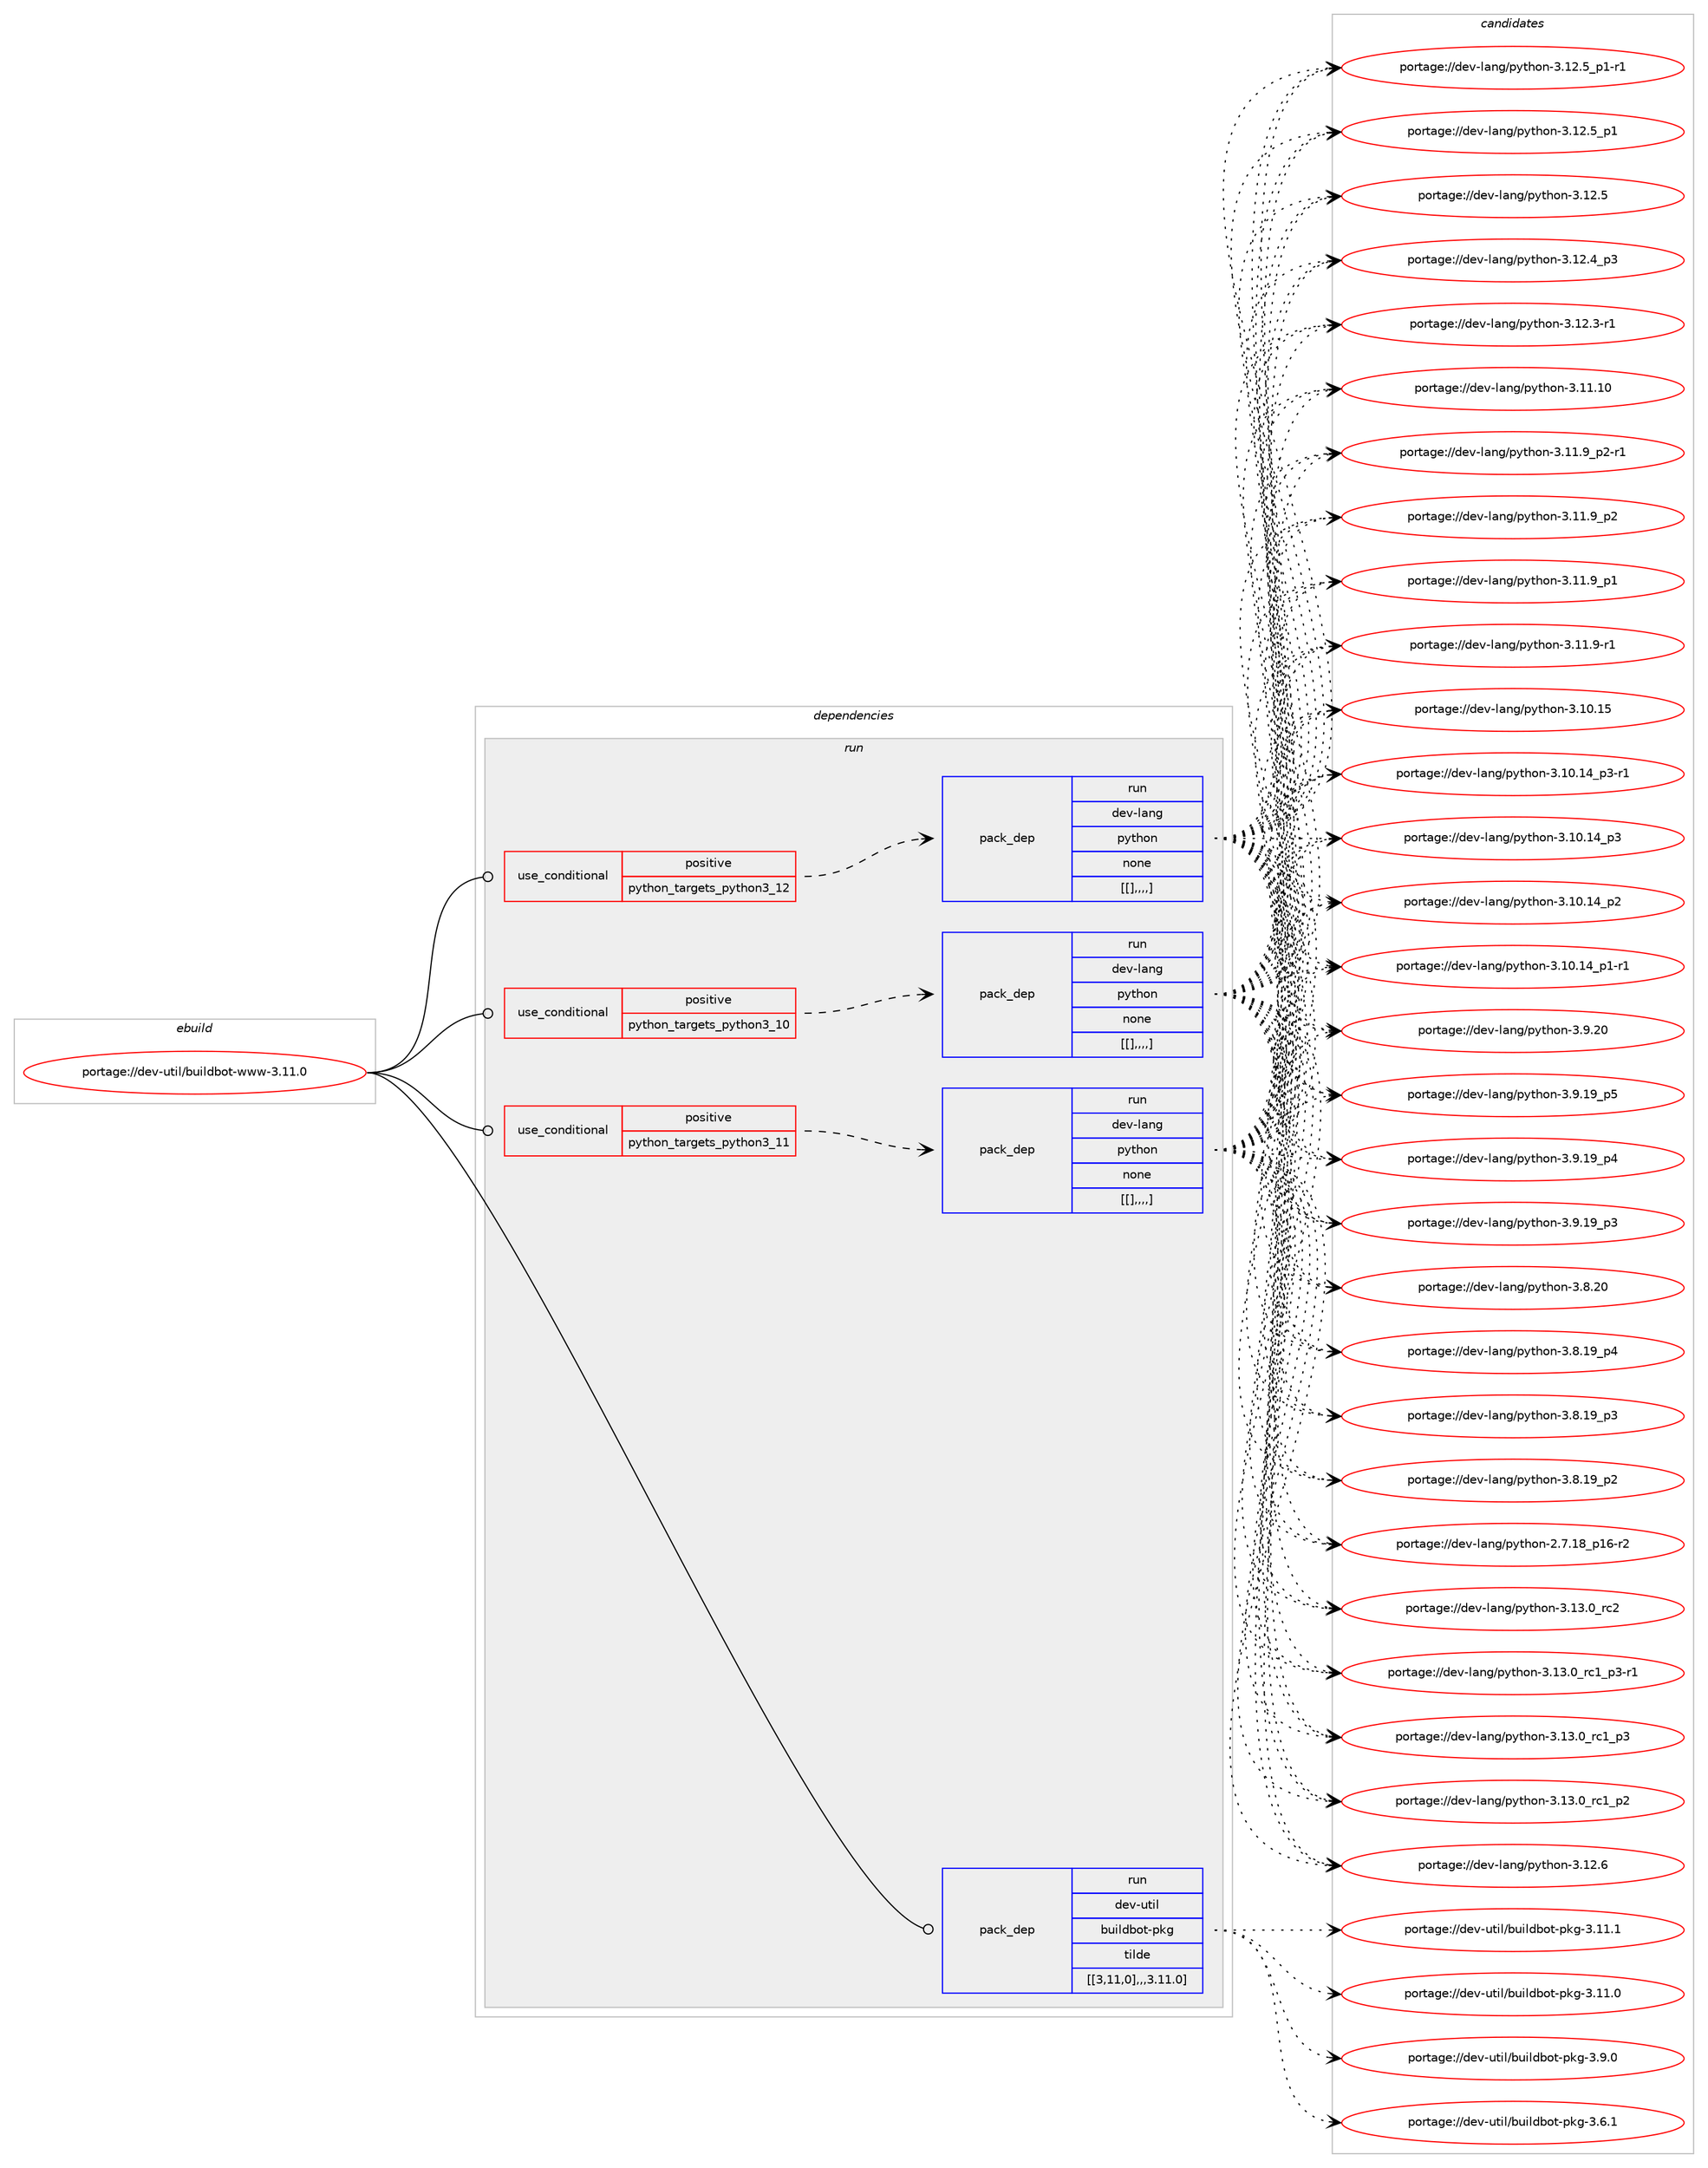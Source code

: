 digraph prolog {

# *************
# Graph options
# *************

newrank=true;
concentrate=true;
compound=true;
graph [rankdir=LR,fontname=Helvetica,fontsize=10,ranksep=1.5];#, ranksep=2.5, nodesep=0.2];
edge  [arrowhead=vee];
node  [fontname=Helvetica,fontsize=10];

# **********
# The ebuild
# **********

subgraph cluster_leftcol {
color=gray;
label=<<i>ebuild</i>>;
id [label="portage://dev-util/buildbot-www-3.11.0", color=red, width=4, href="../dev-util/buildbot-www-3.11.0.svg"];
}

# ****************
# The dependencies
# ****************

subgraph cluster_midcol {
color=gray;
label=<<i>dependencies</i>>;
subgraph cluster_compile {
fillcolor="#eeeeee";
style=filled;
label=<<i>compile</i>>;
}
subgraph cluster_compileandrun {
fillcolor="#eeeeee";
style=filled;
label=<<i>compile and run</i>>;
}
subgraph cluster_run {
fillcolor="#eeeeee";
style=filled;
label=<<i>run</i>>;
subgraph cond61167 {
dependency214991 [label=<<TABLE BORDER="0" CELLBORDER="1" CELLSPACING="0" CELLPADDING="4"><TR><TD ROWSPAN="3" CELLPADDING="10">use_conditional</TD></TR><TR><TD>positive</TD></TR><TR><TD>python_targets_python3_10</TD></TR></TABLE>>, shape=none, color=red];
subgraph pack152431 {
dependency214992 [label=<<TABLE BORDER="0" CELLBORDER="1" CELLSPACING="0" CELLPADDING="4" WIDTH="220"><TR><TD ROWSPAN="6" CELLPADDING="30">pack_dep</TD></TR><TR><TD WIDTH="110">run</TD></TR><TR><TD>dev-lang</TD></TR><TR><TD>python</TD></TR><TR><TD>none</TD></TR><TR><TD>[[],,,,]</TD></TR></TABLE>>, shape=none, color=blue];
}
dependency214991:e -> dependency214992:w [weight=20,style="dashed",arrowhead="vee"];
}
id:e -> dependency214991:w [weight=20,style="solid",arrowhead="odot"];
subgraph cond61168 {
dependency214993 [label=<<TABLE BORDER="0" CELLBORDER="1" CELLSPACING="0" CELLPADDING="4"><TR><TD ROWSPAN="3" CELLPADDING="10">use_conditional</TD></TR><TR><TD>positive</TD></TR><TR><TD>python_targets_python3_11</TD></TR></TABLE>>, shape=none, color=red];
subgraph pack152432 {
dependency214994 [label=<<TABLE BORDER="0" CELLBORDER="1" CELLSPACING="0" CELLPADDING="4" WIDTH="220"><TR><TD ROWSPAN="6" CELLPADDING="30">pack_dep</TD></TR><TR><TD WIDTH="110">run</TD></TR><TR><TD>dev-lang</TD></TR><TR><TD>python</TD></TR><TR><TD>none</TD></TR><TR><TD>[[],,,,]</TD></TR></TABLE>>, shape=none, color=blue];
}
dependency214993:e -> dependency214994:w [weight=20,style="dashed",arrowhead="vee"];
}
id:e -> dependency214993:w [weight=20,style="solid",arrowhead="odot"];
subgraph cond61169 {
dependency214995 [label=<<TABLE BORDER="0" CELLBORDER="1" CELLSPACING="0" CELLPADDING="4"><TR><TD ROWSPAN="3" CELLPADDING="10">use_conditional</TD></TR><TR><TD>positive</TD></TR><TR><TD>python_targets_python3_12</TD></TR></TABLE>>, shape=none, color=red];
subgraph pack152433 {
dependency214996 [label=<<TABLE BORDER="0" CELLBORDER="1" CELLSPACING="0" CELLPADDING="4" WIDTH="220"><TR><TD ROWSPAN="6" CELLPADDING="30">pack_dep</TD></TR><TR><TD WIDTH="110">run</TD></TR><TR><TD>dev-lang</TD></TR><TR><TD>python</TD></TR><TR><TD>none</TD></TR><TR><TD>[[],,,,]</TD></TR></TABLE>>, shape=none, color=blue];
}
dependency214995:e -> dependency214996:w [weight=20,style="dashed",arrowhead="vee"];
}
id:e -> dependency214995:w [weight=20,style="solid",arrowhead="odot"];
subgraph pack152434 {
dependency214997 [label=<<TABLE BORDER="0" CELLBORDER="1" CELLSPACING="0" CELLPADDING="4" WIDTH="220"><TR><TD ROWSPAN="6" CELLPADDING="30">pack_dep</TD></TR><TR><TD WIDTH="110">run</TD></TR><TR><TD>dev-util</TD></TR><TR><TD>buildbot-pkg</TD></TR><TR><TD>tilde</TD></TR><TR><TD>[[3,11,0],,,3.11.0]</TD></TR></TABLE>>, shape=none, color=blue];
}
id:e -> dependency214997:w [weight=20,style="solid",arrowhead="odot"];
}
}

# **************
# The candidates
# **************

subgraph cluster_choices {
rank=same;
color=gray;
label=<<i>candidates</i>>;

subgraph choice152431 {
color=black;
nodesep=1;
choice10010111845108971101034711212111610411111045514649514648951149950 [label="portage://dev-lang/python-3.13.0_rc2", color=red, width=4,href="../dev-lang/python-3.13.0_rc2.svg"];
choice1001011184510897110103471121211161041111104551464951464895114994995112514511449 [label="portage://dev-lang/python-3.13.0_rc1_p3-r1", color=red, width=4,href="../dev-lang/python-3.13.0_rc1_p3-r1.svg"];
choice100101118451089711010347112121116104111110455146495146489511499499511251 [label="portage://dev-lang/python-3.13.0_rc1_p3", color=red, width=4,href="../dev-lang/python-3.13.0_rc1_p3.svg"];
choice100101118451089711010347112121116104111110455146495146489511499499511250 [label="portage://dev-lang/python-3.13.0_rc1_p2", color=red, width=4,href="../dev-lang/python-3.13.0_rc1_p2.svg"];
choice10010111845108971101034711212111610411111045514649504654 [label="portage://dev-lang/python-3.12.6", color=red, width=4,href="../dev-lang/python-3.12.6.svg"];
choice1001011184510897110103471121211161041111104551464950465395112494511449 [label="portage://dev-lang/python-3.12.5_p1-r1", color=red, width=4,href="../dev-lang/python-3.12.5_p1-r1.svg"];
choice100101118451089711010347112121116104111110455146495046539511249 [label="portage://dev-lang/python-3.12.5_p1", color=red, width=4,href="../dev-lang/python-3.12.5_p1.svg"];
choice10010111845108971101034711212111610411111045514649504653 [label="portage://dev-lang/python-3.12.5", color=red, width=4,href="../dev-lang/python-3.12.5.svg"];
choice100101118451089711010347112121116104111110455146495046529511251 [label="portage://dev-lang/python-3.12.4_p3", color=red, width=4,href="../dev-lang/python-3.12.4_p3.svg"];
choice100101118451089711010347112121116104111110455146495046514511449 [label="portage://dev-lang/python-3.12.3-r1", color=red, width=4,href="../dev-lang/python-3.12.3-r1.svg"];
choice1001011184510897110103471121211161041111104551464949464948 [label="portage://dev-lang/python-3.11.10", color=red, width=4,href="../dev-lang/python-3.11.10.svg"];
choice1001011184510897110103471121211161041111104551464949465795112504511449 [label="portage://dev-lang/python-3.11.9_p2-r1", color=red, width=4,href="../dev-lang/python-3.11.9_p2-r1.svg"];
choice100101118451089711010347112121116104111110455146494946579511250 [label="portage://dev-lang/python-3.11.9_p2", color=red, width=4,href="../dev-lang/python-3.11.9_p2.svg"];
choice100101118451089711010347112121116104111110455146494946579511249 [label="portage://dev-lang/python-3.11.9_p1", color=red, width=4,href="../dev-lang/python-3.11.9_p1.svg"];
choice100101118451089711010347112121116104111110455146494946574511449 [label="portage://dev-lang/python-3.11.9-r1", color=red, width=4,href="../dev-lang/python-3.11.9-r1.svg"];
choice1001011184510897110103471121211161041111104551464948464953 [label="portage://dev-lang/python-3.10.15", color=red, width=4,href="../dev-lang/python-3.10.15.svg"];
choice100101118451089711010347112121116104111110455146494846495295112514511449 [label="portage://dev-lang/python-3.10.14_p3-r1", color=red, width=4,href="../dev-lang/python-3.10.14_p3-r1.svg"];
choice10010111845108971101034711212111610411111045514649484649529511251 [label="portage://dev-lang/python-3.10.14_p3", color=red, width=4,href="../dev-lang/python-3.10.14_p3.svg"];
choice10010111845108971101034711212111610411111045514649484649529511250 [label="portage://dev-lang/python-3.10.14_p2", color=red, width=4,href="../dev-lang/python-3.10.14_p2.svg"];
choice100101118451089711010347112121116104111110455146494846495295112494511449 [label="portage://dev-lang/python-3.10.14_p1-r1", color=red, width=4,href="../dev-lang/python-3.10.14_p1-r1.svg"];
choice10010111845108971101034711212111610411111045514657465048 [label="portage://dev-lang/python-3.9.20", color=red, width=4,href="../dev-lang/python-3.9.20.svg"];
choice100101118451089711010347112121116104111110455146574649579511253 [label="portage://dev-lang/python-3.9.19_p5", color=red, width=4,href="../dev-lang/python-3.9.19_p5.svg"];
choice100101118451089711010347112121116104111110455146574649579511252 [label="portage://dev-lang/python-3.9.19_p4", color=red, width=4,href="../dev-lang/python-3.9.19_p4.svg"];
choice100101118451089711010347112121116104111110455146574649579511251 [label="portage://dev-lang/python-3.9.19_p3", color=red, width=4,href="../dev-lang/python-3.9.19_p3.svg"];
choice10010111845108971101034711212111610411111045514656465048 [label="portage://dev-lang/python-3.8.20", color=red, width=4,href="../dev-lang/python-3.8.20.svg"];
choice100101118451089711010347112121116104111110455146564649579511252 [label="portage://dev-lang/python-3.8.19_p4", color=red, width=4,href="../dev-lang/python-3.8.19_p4.svg"];
choice100101118451089711010347112121116104111110455146564649579511251 [label="portage://dev-lang/python-3.8.19_p3", color=red, width=4,href="../dev-lang/python-3.8.19_p3.svg"];
choice100101118451089711010347112121116104111110455146564649579511250 [label="portage://dev-lang/python-3.8.19_p2", color=red, width=4,href="../dev-lang/python-3.8.19_p2.svg"];
choice100101118451089711010347112121116104111110455046554649569511249544511450 [label="portage://dev-lang/python-2.7.18_p16-r2", color=red, width=4,href="../dev-lang/python-2.7.18_p16-r2.svg"];
dependency214992:e -> choice10010111845108971101034711212111610411111045514649514648951149950:w [style=dotted,weight="100"];
dependency214992:e -> choice1001011184510897110103471121211161041111104551464951464895114994995112514511449:w [style=dotted,weight="100"];
dependency214992:e -> choice100101118451089711010347112121116104111110455146495146489511499499511251:w [style=dotted,weight="100"];
dependency214992:e -> choice100101118451089711010347112121116104111110455146495146489511499499511250:w [style=dotted,weight="100"];
dependency214992:e -> choice10010111845108971101034711212111610411111045514649504654:w [style=dotted,weight="100"];
dependency214992:e -> choice1001011184510897110103471121211161041111104551464950465395112494511449:w [style=dotted,weight="100"];
dependency214992:e -> choice100101118451089711010347112121116104111110455146495046539511249:w [style=dotted,weight="100"];
dependency214992:e -> choice10010111845108971101034711212111610411111045514649504653:w [style=dotted,weight="100"];
dependency214992:e -> choice100101118451089711010347112121116104111110455146495046529511251:w [style=dotted,weight="100"];
dependency214992:e -> choice100101118451089711010347112121116104111110455146495046514511449:w [style=dotted,weight="100"];
dependency214992:e -> choice1001011184510897110103471121211161041111104551464949464948:w [style=dotted,weight="100"];
dependency214992:e -> choice1001011184510897110103471121211161041111104551464949465795112504511449:w [style=dotted,weight="100"];
dependency214992:e -> choice100101118451089711010347112121116104111110455146494946579511250:w [style=dotted,weight="100"];
dependency214992:e -> choice100101118451089711010347112121116104111110455146494946579511249:w [style=dotted,weight="100"];
dependency214992:e -> choice100101118451089711010347112121116104111110455146494946574511449:w [style=dotted,weight="100"];
dependency214992:e -> choice1001011184510897110103471121211161041111104551464948464953:w [style=dotted,weight="100"];
dependency214992:e -> choice100101118451089711010347112121116104111110455146494846495295112514511449:w [style=dotted,weight="100"];
dependency214992:e -> choice10010111845108971101034711212111610411111045514649484649529511251:w [style=dotted,weight="100"];
dependency214992:e -> choice10010111845108971101034711212111610411111045514649484649529511250:w [style=dotted,weight="100"];
dependency214992:e -> choice100101118451089711010347112121116104111110455146494846495295112494511449:w [style=dotted,weight="100"];
dependency214992:e -> choice10010111845108971101034711212111610411111045514657465048:w [style=dotted,weight="100"];
dependency214992:e -> choice100101118451089711010347112121116104111110455146574649579511253:w [style=dotted,weight="100"];
dependency214992:e -> choice100101118451089711010347112121116104111110455146574649579511252:w [style=dotted,weight="100"];
dependency214992:e -> choice100101118451089711010347112121116104111110455146574649579511251:w [style=dotted,weight="100"];
dependency214992:e -> choice10010111845108971101034711212111610411111045514656465048:w [style=dotted,weight="100"];
dependency214992:e -> choice100101118451089711010347112121116104111110455146564649579511252:w [style=dotted,weight="100"];
dependency214992:e -> choice100101118451089711010347112121116104111110455146564649579511251:w [style=dotted,weight="100"];
dependency214992:e -> choice100101118451089711010347112121116104111110455146564649579511250:w [style=dotted,weight="100"];
dependency214992:e -> choice100101118451089711010347112121116104111110455046554649569511249544511450:w [style=dotted,weight="100"];
}
subgraph choice152432 {
color=black;
nodesep=1;
choice10010111845108971101034711212111610411111045514649514648951149950 [label="portage://dev-lang/python-3.13.0_rc2", color=red, width=4,href="../dev-lang/python-3.13.0_rc2.svg"];
choice1001011184510897110103471121211161041111104551464951464895114994995112514511449 [label="portage://dev-lang/python-3.13.0_rc1_p3-r1", color=red, width=4,href="../dev-lang/python-3.13.0_rc1_p3-r1.svg"];
choice100101118451089711010347112121116104111110455146495146489511499499511251 [label="portage://dev-lang/python-3.13.0_rc1_p3", color=red, width=4,href="../dev-lang/python-3.13.0_rc1_p3.svg"];
choice100101118451089711010347112121116104111110455146495146489511499499511250 [label="portage://dev-lang/python-3.13.0_rc1_p2", color=red, width=4,href="../dev-lang/python-3.13.0_rc1_p2.svg"];
choice10010111845108971101034711212111610411111045514649504654 [label="portage://dev-lang/python-3.12.6", color=red, width=4,href="../dev-lang/python-3.12.6.svg"];
choice1001011184510897110103471121211161041111104551464950465395112494511449 [label="portage://dev-lang/python-3.12.5_p1-r1", color=red, width=4,href="../dev-lang/python-3.12.5_p1-r1.svg"];
choice100101118451089711010347112121116104111110455146495046539511249 [label="portage://dev-lang/python-3.12.5_p1", color=red, width=4,href="../dev-lang/python-3.12.5_p1.svg"];
choice10010111845108971101034711212111610411111045514649504653 [label="portage://dev-lang/python-3.12.5", color=red, width=4,href="../dev-lang/python-3.12.5.svg"];
choice100101118451089711010347112121116104111110455146495046529511251 [label="portage://dev-lang/python-3.12.4_p3", color=red, width=4,href="../dev-lang/python-3.12.4_p3.svg"];
choice100101118451089711010347112121116104111110455146495046514511449 [label="portage://dev-lang/python-3.12.3-r1", color=red, width=4,href="../dev-lang/python-3.12.3-r1.svg"];
choice1001011184510897110103471121211161041111104551464949464948 [label="portage://dev-lang/python-3.11.10", color=red, width=4,href="../dev-lang/python-3.11.10.svg"];
choice1001011184510897110103471121211161041111104551464949465795112504511449 [label="portage://dev-lang/python-3.11.9_p2-r1", color=red, width=4,href="../dev-lang/python-3.11.9_p2-r1.svg"];
choice100101118451089711010347112121116104111110455146494946579511250 [label="portage://dev-lang/python-3.11.9_p2", color=red, width=4,href="../dev-lang/python-3.11.9_p2.svg"];
choice100101118451089711010347112121116104111110455146494946579511249 [label="portage://dev-lang/python-3.11.9_p1", color=red, width=4,href="../dev-lang/python-3.11.9_p1.svg"];
choice100101118451089711010347112121116104111110455146494946574511449 [label="portage://dev-lang/python-3.11.9-r1", color=red, width=4,href="../dev-lang/python-3.11.9-r1.svg"];
choice1001011184510897110103471121211161041111104551464948464953 [label="portage://dev-lang/python-3.10.15", color=red, width=4,href="../dev-lang/python-3.10.15.svg"];
choice100101118451089711010347112121116104111110455146494846495295112514511449 [label="portage://dev-lang/python-3.10.14_p3-r1", color=red, width=4,href="../dev-lang/python-3.10.14_p3-r1.svg"];
choice10010111845108971101034711212111610411111045514649484649529511251 [label="portage://dev-lang/python-3.10.14_p3", color=red, width=4,href="../dev-lang/python-3.10.14_p3.svg"];
choice10010111845108971101034711212111610411111045514649484649529511250 [label="portage://dev-lang/python-3.10.14_p2", color=red, width=4,href="../dev-lang/python-3.10.14_p2.svg"];
choice100101118451089711010347112121116104111110455146494846495295112494511449 [label="portage://dev-lang/python-3.10.14_p1-r1", color=red, width=4,href="../dev-lang/python-3.10.14_p1-r1.svg"];
choice10010111845108971101034711212111610411111045514657465048 [label="portage://dev-lang/python-3.9.20", color=red, width=4,href="../dev-lang/python-3.9.20.svg"];
choice100101118451089711010347112121116104111110455146574649579511253 [label="portage://dev-lang/python-3.9.19_p5", color=red, width=4,href="../dev-lang/python-3.9.19_p5.svg"];
choice100101118451089711010347112121116104111110455146574649579511252 [label="portage://dev-lang/python-3.9.19_p4", color=red, width=4,href="../dev-lang/python-3.9.19_p4.svg"];
choice100101118451089711010347112121116104111110455146574649579511251 [label="portage://dev-lang/python-3.9.19_p3", color=red, width=4,href="../dev-lang/python-3.9.19_p3.svg"];
choice10010111845108971101034711212111610411111045514656465048 [label="portage://dev-lang/python-3.8.20", color=red, width=4,href="../dev-lang/python-3.8.20.svg"];
choice100101118451089711010347112121116104111110455146564649579511252 [label="portage://dev-lang/python-3.8.19_p4", color=red, width=4,href="../dev-lang/python-3.8.19_p4.svg"];
choice100101118451089711010347112121116104111110455146564649579511251 [label="portage://dev-lang/python-3.8.19_p3", color=red, width=4,href="../dev-lang/python-3.8.19_p3.svg"];
choice100101118451089711010347112121116104111110455146564649579511250 [label="portage://dev-lang/python-3.8.19_p2", color=red, width=4,href="../dev-lang/python-3.8.19_p2.svg"];
choice100101118451089711010347112121116104111110455046554649569511249544511450 [label="portage://dev-lang/python-2.7.18_p16-r2", color=red, width=4,href="../dev-lang/python-2.7.18_p16-r2.svg"];
dependency214994:e -> choice10010111845108971101034711212111610411111045514649514648951149950:w [style=dotted,weight="100"];
dependency214994:e -> choice1001011184510897110103471121211161041111104551464951464895114994995112514511449:w [style=dotted,weight="100"];
dependency214994:e -> choice100101118451089711010347112121116104111110455146495146489511499499511251:w [style=dotted,weight="100"];
dependency214994:e -> choice100101118451089711010347112121116104111110455146495146489511499499511250:w [style=dotted,weight="100"];
dependency214994:e -> choice10010111845108971101034711212111610411111045514649504654:w [style=dotted,weight="100"];
dependency214994:e -> choice1001011184510897110103471121211161041111104551464950465395112494511449:w [style=dotted,weight="100"];
dependency214994:e -> choice100101118451089711010347112121116104111110455146495046539511249:w [style=dotted,weight="100"];
dependency214994:e -> choice10010111845108971101034711212111610411111045514649504653:w [style=dotted,weight="100"];
dependency214994:e -> choice100101118451089711010347112121116104111110455146495046529511251:w [style=dotted,weight="100"];
dependency214994:e -> choice100101118451089711010347112121116104111110455146495046514511449:w [style=dotted,weight="100"];
dependency214994:e -> choice1001011184510897110103471121211161041111104551464949464948:w [style=dotted,weight="100"];
dependency214994:e -> choice1001011184510897110103471121211161041111104551464949465795112504511449:w [style=dotted,weight="100"];
dependency214994:e -> choice100101118451089711010347112121116104111110455146494946579511250:w [style=dotted,weight="100"];
dependency214994:e -> choice100101118451089711010347112121116104111110455146494946579511249:w [style=dotted,weight="100"];
dependency214994:e -> choice100101118451089711010347112121116104111110455146494946574511449:w [style=dotted,weight="100"];
dependency214994:e -> choice1001011184510897110103471121211161041111104551464948464953:w [style=dotted,weight="100"];
dependency214994:e -> choice100101118451089711010347112121116104111110455146494846495295112514511449:w [style=dotted,weight="100"];
dependency214994:e -> choice10010111845108971101034711212111610411111045514649484649529511251:w [style=dotted,weight="100"];
dependency214994:e -> choice10010111845108971101034711212111610411111045514649484649529511250:w [style=dotted,weight="100"];
dependency214994:e -> choice100101118451089711010347112121116104111110455146494846495295112494511449:w [style=dotted,weight="100"];
dependency214994:e -> choice10010111845108971101034711212111610411111045514657465048:w [style=dotted,weight="100"];
dependency214994:e -> choice100101118451089711010347112121116104111110455146574649579511253:w [style=dotted,weight="100"];
dependency214994:e -> choice100101118451089711010347112121116104111110455146574649579511252:w [style=dotted,weight="100"];
dependency214994:e -> choice100101118451089711010347112121116104111110455146574649579511251:w [style=dotted,weight="100"];
dependency214994:e -> choice10010111845108971101034711212111610411111045514656465048:w [style=dotted,weight="100"];
dependency214994:e -> choice100101118451089711010347112121116104111110455146564649579511252:w [style=dotted,weight="100"];
dependency214994:e -> choice100101118451089711010347112121116104111110455146564649579511251:w [style=dotted,weight="100"];
dependency214994:e -> choice100101118451089711010347112121116104111110455146564649579511250:w [style=dotted,weight="100"];
dependency214994:e -> choice100101118451089711010347112121116104111110455046554649569511249544511450:w [style=dotted,weight="100"];
}
subgraph choice152433 {
color=black;
nodesep=1;
choice10010111845108971101034711212111610411111045514649514648951149950 [label="portage://dev-lang/python-3.13.0_rc2", color=red, width=4,href="../dev-lang/python-3.13.0_rc2.svg"];
choice1001011184510897110103471121211161041111104551464951464895114994995112514511449 [label="portage://dev-lang/python-3.13.0_rc1_p3-r1", color=red, width=4,href="../dev-lang/python-3.13.0_rc1_p3-r1.svg"];
choice100101118451089711010347112121116104111110455146495146489511499499511251 [label="portage://dev-lang/python-3.13.0_rc1_p3", color=red, width=4,href="../dev-lang/python-3.13.0_rc1_p3.svg"];
choice100101118451089711010347112121116104111110455146495146489511499499511250 [label="portage://dev-lang/python-3.13.0_rc1_p2", color=red, width=4,href="../dev-lang/python-3.13.0_rc1_p2.svg"];
choice10010111845108971101034711212111610411111045514649504654 [label="portage://dev-lang/python-3.12.6", color=red, width=4,href="../dev-lang/python-3.12.6.svg"];
choice1001011184510897110103471121211161041111104551464950465395112494511449 [label="portage://dev-lang/python-3.12.5_p1-r1", color=red, width=4,href="../dev-lang/python-3.12.5_p1-r1.svg"];
choice100101118451089711010347112121116104111110455146495046539511249 [label="portage://dev-lang/python-3.12.5_p1", color=red, width=4,href="../dev-lang/python-3.12.5_p1.svg"];
choice10010111845108971101034711212111610411111045514649504653 [label="portage://dev-lang/python-3.12.5", color=red, width=4,href="../dev-lang/python-3.12.5.svg"];
choice100101118451089711010347112121116104111110455146495046529511251 [label="portage://dev-lang/python-3.12.4_p3", color=red, width=4,href="../dev-lang/python-3.12.4_p3.svg"];
choice100101118451089711010347112121116104111110455146495046514511449 [label="portage://dev-lang/python-3.12.3-r1", color=red, width=4,href="../dev-lang/python-3.12.3-r1.svg"];
choice1001011184510897110103471121211161041111104551464949464948 [label="portage://dev-lang/python-3.11.10", color=red, width=4,href="../dev-lang/python-3.11.10.svg"];
choice1001011184510897110103471121211161041111104551464949465795112504511449 [label="portage://dev-lang/python-3.11.9_p2-r1", color=red, width=4,href="../dev-lang/python-3.11.9_p2-r1.svg"];
choice100101118451089711010347112121116104111110455146494946579511250 [label="portage://dev-lang/python-3.11.9_p2", color=red, width=4,href="../dev-lang/python-3.11.9_p2.svg"];
choice100101118451089711010347112121116104111110455146494946579511249 [label="portage://dev-lang/python-3.11.9_p1", color=red, width=4,href="../dev-lang/python-3.11.9_p1.svg"];
choice100101118451089711010347112121116104111110455146494946574511449 [label="portage://dev-lang/python-3.11.9-r1", color=red, width=4,href="../dev-lang/python-3.11.9-r1.svg"];
choice1001011184510897110103471121211161041111104551464948464953 [label="portage://dev-lang/python-3.10.15", color=red, width=4,href="../dev-lang/python-3.10.15.svg"];
choice100101118451089711010347112121116104111110455146494846495295112514511449 [label="portage://dev-lang/python-3.10.14_p3-r1", color=red, width=4,href="../dev-lang/python-3.10.14_p3-r1.svg"];
choice10010111845108971101034711212111610411111045514649484649529511251 [label="portage://dev-lang/python-3.10.14_p3", color=red, width=4,href="../dev-lang/python-3.10.14_p3.svg"];
choice10010111845108971101034711212111610411111045514649484649529511250 [label="portage://dev-lang/python-3.10.14_p2", color=red, width=4,href="../dev-lang/python-3.10.14_p2.svg"];
choice100101118451089711010347112121116104111110455146494846495295112494511449 [label="portage://dev-lang/python-3.10.14_p1-r1", color=red, width=4,href="../dev-lang/python-3.10.14_p1-r1.svg"];
choice10010111845108971101034711212111610411111045514657465048 [label="portage://dev-lang/python-3.9.20", color=red, width=4,href="../dev-lang/python-3.9.20.svg"];
choice100101118451089711010347112121116104111110455146574649579511253 [label="portage://dev-lang/python-3.9.19_p5", color=red, width=4,href="../dev-lang/python-3.9.19_p5.svg"];
choice100101118451089711010347112121116104111110455146574649579511252 [label="portage://dev-lang/python-3.9.19_p4", color=red, width=4,href="../dev-lang/python-3.9.19_p4.svg"];
choice100101118451089711010347112121116104111110455146574649579511251 [label="portage://dev-lang/python-3.9.19_p3", color=red, width=4,href="../dev-lang/python-3.9.19_p3.svg"];
choice10010111845108971101034711212111610411111045514656465048 [label="portage://dev-lang/python-3.8.20", color=red, width=4,href="../dev-lang/python-3.8.20.svg"];
choice100101118451089711010347112121116104111110455146564649579511252 [label="portage://dev-lang/python-3.8.19_p4", color=red, width=4,href="../dev-lang/python-3.8.19_p4.svg"];
choice100101118451089711010347112121116104111110455146564649579511251 [label="portage://dev-lang/python-3.8.19_p3", color=red, width=4,href="../dev-lang/python-3.8.19_p3.svg"];
choice100101118451089711010347112121116104111110455146564649579511250 [label="portage://dev-lang/python-3.8.19_p2", color=red, width=4,href="../dev-lang/python-3.8.19_p2.svg"];
choice100101118451089711010347112121116104111110455046554649569511249544511450 [label="portage://dev-lang/python-2.7.18_p16-r2", color=red, width=4,href="../dev-lang/python-2.7.18_p16-r2.svg"];
dependency214996:e -> choice10010111845108971101034711212111610411111045514649514648951149950:w [style=dotted,weight="100"];
dependency214996:e -> choice1001011184510897110103471121211161041111104551464951464895114994995112514511449:w [style=dotted,weight="100"];
dependency214996:e -> choice100101118451089711010347112121116104111110455146495146489511499499511251:w [style=dotted,weight="100"];
dependency214996:e -> choice100101118451089711010347112121116104111110455146495146489511499499511250:w [style=dotted,weight="100"];
dependency214996:e -> choice10010111845108971101034711212111610411111045514649504654:w [style=dotted,weight="100"];
dependency214996:e -> choice1001011184510897110103471121211161041111104551464950465395112494511449:w [style=dotted,weight="100"];
dependency214996:e -> choice100101118451089711010347112121116104111110455146495046539511249:w [style=dotted,weight="100"];
dependency214996:e -> choice10010111845108971101034711212111610411111045514649504653:w [style=dotted,weight="100"];
dependency214996:e -> choice100101118451089711010347112121116104111110455146495046529511251:w [style=dotted,weight="100"];
dependency214996:e -> choice100101118451089711010347112121116104111110455146495046514511449:w [style=dotted,weight="100"];
dependency214996:e -> choice1001011184510897110103471121211161041111104551464949464948:w [style=dotted,weight="100"];
dependency214996:e -> choice1001011184510897110103471121211161041111104551464949465795112504511449:w [style=dotted,weight="100"];
dependency214996:e -> choice100101118451089711010347112121116104111110455146494946579511250:w [style=dotted,weight="100"];
dependency214996:e -> choice100101118451089711010347112121116104111110455146494946579511249:w [style=dotted,weight="100"];
dependency214996:e -> choice100101118451089711010347112121116104111110455146494946574511449:w [style=dotted,weight="100"];
dependency214996:e -> choice1001011184510897110103471121211161041111104551464948464953:w [style=dotted,weight="100"];
dependency214996:e -> choice100101118451089711010347112121116104111110455146494846495295112514511449:w [style=dotted,weight="100"];
dependency214996:e -> choice10010111845108971101034711212111610411111045514649484649529511251:w [style=dotted,weight="100"];
dependency214996:e -> choice10010111845108971101034711212111610411111045514649484649529511250:w [style=dotted,weight="100"];
dependency214996:e -> choice100101118451089711010347112121116104111110455146494846495295112494511449:w [style=dotted,weight="100"];
dependency214996:e -> choice10010111845108971101034711212111610411111045514657465048:w [style=dotted,weight="100"];
dependency214996:e -> choice100101118451089711010347112121116104111110455146574649579511253:w [style=dotted,weight="100"];
dependency214996:e -> choice100101118451089711010347112121116104111110455146574649579511252:w [style=dotted,weight="100"];
dependency214996:e -> choice100101118451089711010347112121116104111110455146574649579511251:w [style=dotted,weight="100"];
dependency214996:e -> choice10010111845108971101034711212111610411111045514656465048:w [style=dotted,weight="100"];
dependency214996:e -> choice100101118451089711010347112121116104111110455146564649579511252:w [style=dotted,weight="100"];
dependency214996:e -> choice100101118451089711010347112121116104111110455146564649579511251:w [style=dotted,weight="100"];
dependency214996:e -> choice100101118451089711010347112121116104111110455146564649579511250:w [style=dotted,weight="100"];
dependency214996:e -> choice100101118451089711010347112121116104111110455046554649569511249544511450:w [style=dotted,weight="100"];
}
subgraph choice152434 {
color=black;
nodesep=1;
choice100101118451171161051084798117105108100981111164511210710345514649494649 [label="portage://dev-util/buildbot-pkg-3.11.1", color=red, width=4,href="../dev-util/buildbot-pkg-3.11.1.svg"];
choice100101118451171161051084798117105108100981111164511210710345514649494648 [label="portage://dev-util/buildbot-pkg-3.11.0", color=red, width=4,href="../dev-util/buildbot-pkg-3.11.0.svg"];
choice1001011184511711610510847981171051081009811111645112107103455146574648 [label="portage://dev-util/buildbot-pkg-3.9.0", color=red, width=4,href="../dev-util/buildbot-pkg-3.9.0.svg"];
choice1001011184511711610510847981171051081009811111645112107103455146544649 [label="portage://dev-util/buildbot-pkg-3.6.1", color=red, width=4,href="../dev-util/buildbot-pkg-3.6.1.svg"];
dependency214997:e -> choice100101118451171161051084798117105108100981111164511210710345514649494649:w [style=dotted,weight="100"];
dependency214997:e -> choice100101118451171161051084798117105108100981111164511210710345514649494648:w [style=dotted,weight="100"];
dependency214997:e -> choice1001011184511711610510847981171051081009811111645112107103455146574648:w [style=dotted,weight="100"];
dependency214997:e -> choice1001011184511711610510847981171051081009811111645112107103455146544649:w [style=dotted,weight="100"];
}
}

}
